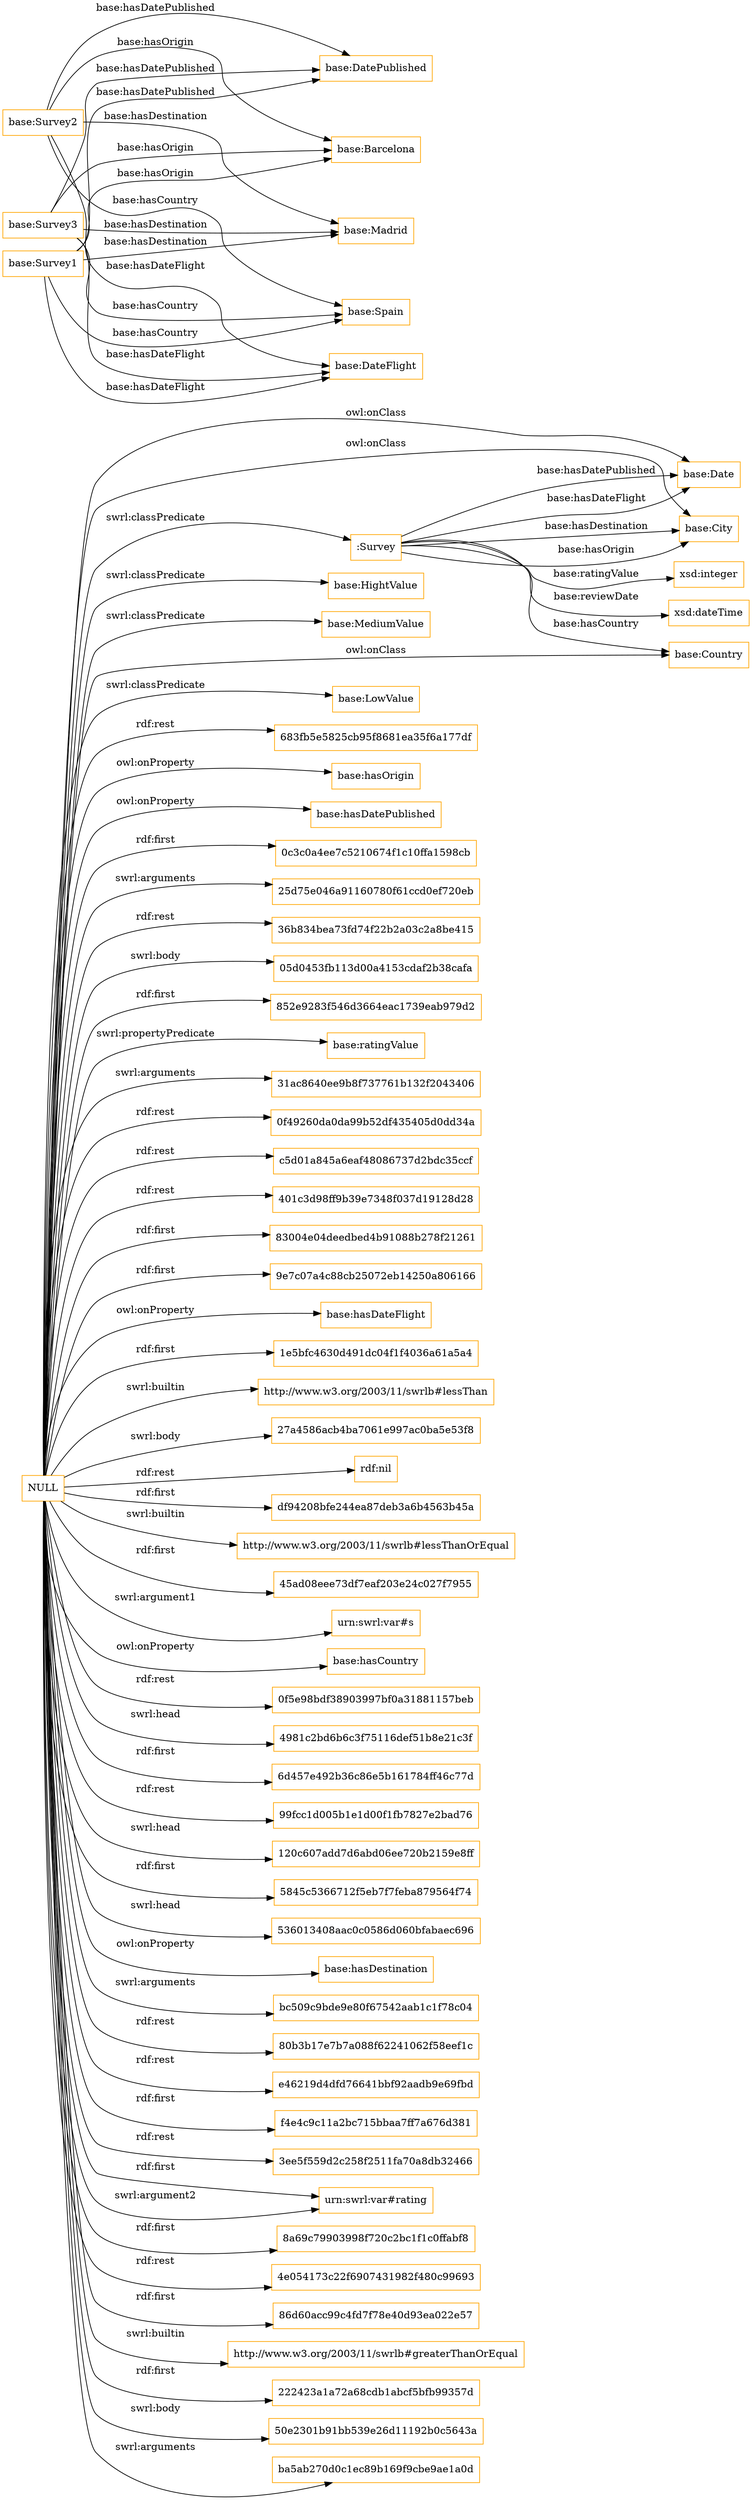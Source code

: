 digraph ar2dtool_diagram { 
rankdir=LR;
size="1501"
node [shape = rectangle, color="orange"]; "base:City" ":Survey" "base:HightValue" "base:Country" "base:MediumValue" "base:Date" "base:LowValue" ; /*classes style*/
	"base:Survey2" -> "base:DatePublished" [ label = "base:hasDatePublished" ];
	"base:Survey2" -> "base:Spain" [ label = "base:hasCountry" ];
	"base:Survey2" -> "base:Barcelona" [ label = "base:hasOrigin" ];
	"base:Survey2" -> "base:DateFlight" [ label = "base:hasDateFlight" ];
	"base:Survey2" -> "base:Madrid" [ label = "base:hasDestination" ];
	"base:Survey3" -> "base:DateFlight" [ label = "base:hasDateFlight" ];
	"base:Survey3" -> "base:Madrid" [ label = "base:hasDestination" ];
	"base:Survey3" -> "base:Barcelona" [ label = "base:hasOrigin" ];
	"base:Survey3" -> "base:DatePublished" [ label = "base:hasDatePublished" ];
	"base:Survey3" -> "base:Spain" [ label = "base:hasCountry" ];
	"NULL" -> "683fb5e5825cb95f8681ea35f6a177df" [ label = "rdf:rest" ];
	"NULL" -> "base:hasOrigin" [ label = "owl:onProperty" ];
	"NULL" -> "base:hasDatePublished" [ label = "owl:onProperty" ];
	"NULL" -> "0c3c0a4ee7c5210674f1c10ffa1598cb" [ label = "rdf:first" ];
	"NULL" -> "25d75e046a91160780f61ccd0ef720eb" [ label = "swrl:arguments" ];
	"NULL" -> "36b834bea73fd74f22b2a03c2a8be415" [ label = "rdf:rest" ];
	"NULL" -> "05d0453fb113d00a4153cdaf2b38cafa" [ label = "swrl:body" ];
	"NULL" -> "852e9283f546d3664eac1739eab979d2" [ label = "rdf:first" ];
	"NULL" -> "base:ratingValue" [ label = "swrl:propertyPredicate" ];
	"NULL" -> "31ac8640ee9b8f737761b132f2043406" [ label = "swrl:arguments" ];
	"NULL" -> "0f49260da0da99b52df435405d0dd34a" [ label = "rdf:rest" ];
	"NULL" -> "base:HightValue" [ label = "swrl:classPredicate" ];
	"NULL" -> "c5d01a845a6eaf48086737d2bdc35ccf" [ label = "rdf:rest" ];
	"NULL" -> "401c3d98ff9b39e7348f037d19128d28" [ label = "rdf:rest" ];
	"NULL" -> "83004e04deedbed4b91088b278f21261" [ label = "rdf:first" ];
	"NULL" -> "base:Country" [ label = "owl:onClass" ];
	"NULL" -> "base:City" [ label = "owl:onClass" ];
	"NULL" -> "9e7c07a4c88cb25072eb14250a806166" [ label = "rdf:first" ];
	"NULL" -> "base:hasDateFlight" [ label = "owl:onProperty" ];
	"NULL" -> "base:Date" [ label = "owl:onClass" ];
	"NULL" -> "1e5bfc4630d491dc04f1f4036a61a5a4" [ label = "rdf:first" ];
	"NULL" -> "http://www.w3.org/2003/11/swrlb#lessThan" [ label = "swrl:builtin" ];
	"NULL" -> "27a4586acb4ba7061e997ac0ba5e53f8" [ label = "swrl:body" ];
	"NULL" -> "rdf:nil" [ label = "rdf:rest" ];
	"NULL" -> "df94208bfe244ea87deb3a6b4563b45a" [ label = "rdf:first" ];
	"NULL" -> "http://www.w3.org/2003/11/swrlb#lessThanOrEqual" [ label = "swrl:builtin" ];
	"NULL" -> "45ad08eee73df7eaf203e24c027f7955" [ label = "rdf:first" ];
	"NULL" -> "urn:swrl:var#s" [ label = "swrl:argument1" ];
	"NULL" -> "base:hasCountry" [ label = "owl:onProperty" ];
	"NULL" -> "0f5e98bdf38903997bf0a31881157beb" [ label = "rdf:rest" ];
	"NULL" -> "4981c2bd6b6c3f75116def51b8e21c3f" [ label = "swrl:head" ];
	"NULL" -> "6d457e492b36c86e5b161784ff46c77d" [ label = "rdf:first" ];
	"NULL" -> "99fcc1d005b1e1d00f1fb7827e2bad76" [ label = "rdf:rest" ];
	"NULL" -> "120c607add7d6abd06ee720b2159e8ff" [ label = "swrl:head" ];
	"NULL" -> "5845c5366712f5eb7f7feba879564f74" [ label = "rdf:first" ];
	"NULL" -> "536013408aac0c0586d060bfabaec696" [ label = "swrl:head" ];
	"NULL" -> "base:hasDestination" [ label = "owl:onProperty" ];
	"NULL" -> "bc509c9bde9e80f67542aab1c1f78c04" [ label = "swrl:arguments" ];
	"NULL" -> "80b3b17e7b7a088f62241062f58eef1c" [ label = "rdf:rest" ];
	"NULL" -> "base:LowValue" [ label = "swrl:classPredicate" ];
	"NULL" -> "e46219d4dfd76641bbf92aadb9e69fbd" [ label = "rdf:rest" ];
	"NULL" -> ":Survey" [ label = "swrl:classPredicate" ];
	"NULL" -> "f4e4c9c11a2bc715bbaa7ff7a676d381" [ label = "rdf:first" ];
	"NULL" -> "3ee5f559d2c258f2511fa70a8db32466" [ label = "rdf:rest" ];
	"NULL" -> "urn:swrl:var#rating" [ label = "rdf:first" ];
	"NULL" -> "8a69c79903998f720c2bc1f1c0ffabf8" [ label = "rdf:first" ];
	"NULL" -> "4e054173c22f6907431982f480c99693" [ label = "rdf:rest" ];
	"NULL" -> "86d60acc99c4fd7f78e40d93ea022e57" [ label = "rdf:first" ];
	"NULL" -> "http://www.w3.org/2003/11/swrlb#greaterThanOrEqual" [ label = "swrl:builtin" ];
	"NULL" -> "urn:swrl:var#rating" [ label = "swrl:argument2" ];
	"NULL" -> "222423a1a72a68cdb1abcf5bfb99357d" [ label = "rdf:first" ];
	"NULL" -> "50e2301b91bb539e26d11192b0c5643a" [ label = "swrl:body" ];
	"NULL" -> "ba5ab270d0c1ec89b169f9cbe9ae1a0d" [ label = "swrl:arguments" ];
	"NULL" -> "base:MediumValue" [ label = "swrl:classPredicate" ];
	"base:Survey1" -> "base:Madrid" [ label = "base:hasDestination" ];
	"base:Survey1" -> "base:DatePublished" [ label = "base:hasDatePublished" ];
	"base:Survey1" -> "base:Spain" [ label = "base:hasCountry" ];
	"base:Survey1" -> "base:Barcelona" [ label = "base:hasOrigin" ];
	"base:Survey1" -> "base:DateFlight" [ label = "base:hasDateFlight" ];
	":Survey" -> "base:City" [ label = "base:hasOrigin" ];
	":Survey" -> "base:Date" [ label = "base:hasDatePublished" ];
	":Survey" -> "base:City" [ label = "base:hasDestination" ];
	":Survey" -> "xsd:integer" [ label = "base:ratingValue" ];
	":Survey" -> "base:Date" [ label = "base:hasDateFlight" ];
	":Survey" -> "xsd:dateTime" [ label = "base:reviewDate" ];
	":Survey" -> "base:Country" [ label = "base:hasCountry" ];

}

